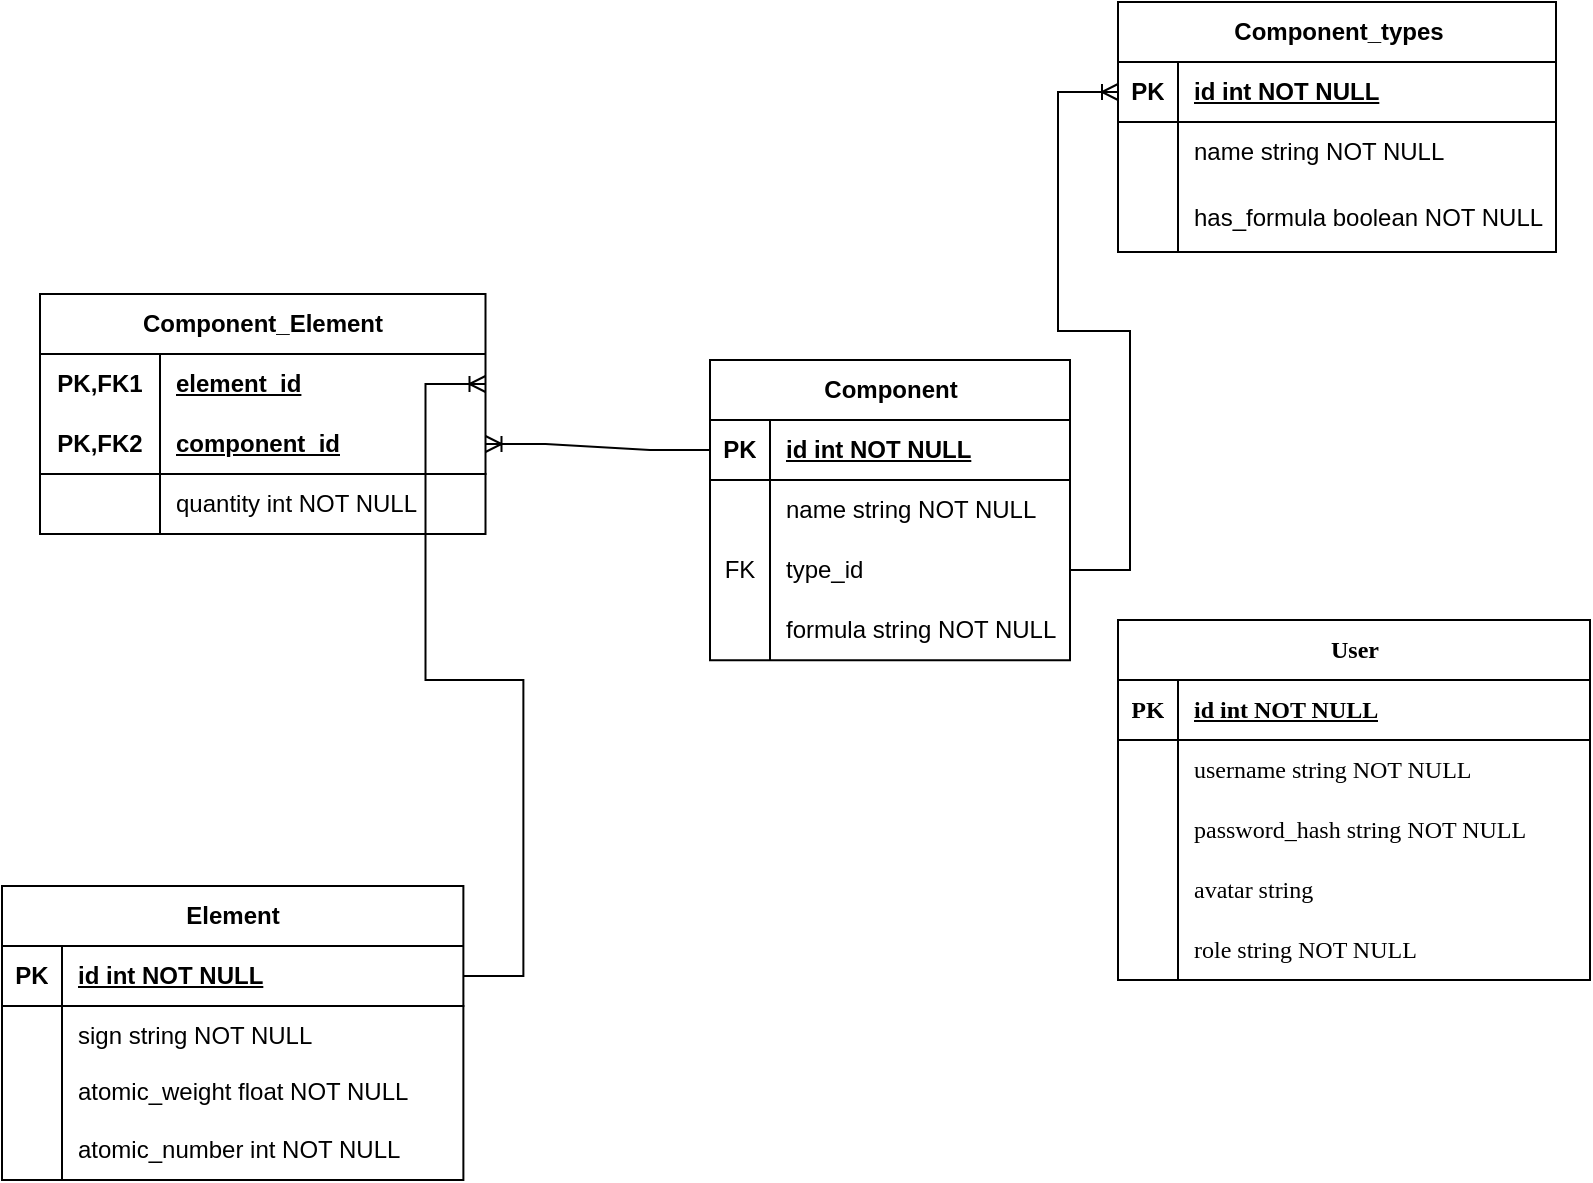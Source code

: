 <mxfile version="24.3.1" type="github">
  <diagram id="R2lEEEUBdFMjLlhIrx00" name="Page-1">
    <mxGraphModel dx="1392" dy="747" grid="0" gridSize="10" guides="1" tooltips="1" connect="1" arrows="1" fold="1" page="1" pageScale="1" pageWidth="850" pageHeight="1100" math="0" shadow="0" extFonts="Permanent Marker^https://fonts.googleapis.com/css?family=Permanent+Marker">
      <root>
        <mxCell id="0" />
        <mxCell id="1" parent="0" />
        <mxCell id="pv7s_VZfFEPmUH7wGFJE-1" value="User" style="shape=table;startSize=30;container=1;collapsible=1;childLayout=tableLayout;fixedRows=1;rowLines=0;fontStyle=1;align=center;resizeLast=1;html=1;fontFamily=Lucida Console;" vertex="1" parent="1">
          <mxGeometry x="569" y="394" width="236.0" height="180" as="geometry" />
        </mxCell>
        <mxCell id="pv7s_VZfFEPmUH7wGFJE-2" value="" style="shape=tableRow;horizontal=0;startSize=0;swimlaneHead=0;swimlaneBody=0;fillColor=none;collapsible=0;dropTarget=0;points=[[0,0.5],[1,0.5]];portConstraint=eastwest;top=0;left=0;right=0;bottom=1;fontFamily=Lucida Console;" vertex="1" parent="pv7s_VZfFEPmUH7wGFJE-1">
          <mxGeometry y="30" width="236.0" height="30" as="geometry" />
        </mxCell>
        <mxCell id="pv7s_VZfFEPmUH7wGFJE-3" value="PK" style="shape=partialRectangle;connectable=0;fillColor=none;top=0;left=0;bottom=0;right=0;fontStyle=1;overflow=hidden;whiteSpace=wrap;html=1;fontFamily=Lucida Console;" vertex="1" parent="pv7s_VZfFEPmUH7wGFJE-2">
          <mxGeometry width="30" height="30" as="geometry">
            <mxRectangle width="30" height="30" as="alternateBounds" />
          </mxGeometry>
        </mxCell>
        <mxCell id="pv7s_VZfFEPmUH7wGFJE-4" value="&lt;font&gt;id int NOT NULL&lt;/font&gt;" style="shape=partialRectangle;connectable=0;fillColor=none;top=0;left=0;bottom=0;right=0;align=left;spacingLeft=6;fontStyle=5;overflow=hidden;whiteSpace=wrap;html=1;fontFamily=Lucida Console;" vertex="1" parent="pv7s_VZfFEPmUH7wGFJE-2">
          <mxGeometry x="30" width="206.0" height="30" as="geometry">
            <mxRectangle width="206.0" height="30" as="alternateBounds" />
          </mxGeometry>
        </mxCell>
        <mxCell id="pv7s_VZfFEPmUH7wGFJE-5" value="" style="shape=tableRow;horizontal=0;startSize=0;swimlaneHead=0;swimlaneBody=0;fillColor=none;collapsible=0;dropTarget=0;points=[[0,0.5],[1,0.5]];portConstraint=eastwest;top=0;left=0;right=0;bottom=0;fontFamily=Lucida Console;" vertex="1" parent="pv7s_VZfFEPmUH7wGFJE-1">
          <mxGeometry y="60" width="236.0" height="30" as="geometry" />
        </mxCell>
        <mxCell id="pv7s_VZfFEPmUH7wGFJE-6" value="" style="shape=partialRectangle;connectable=0;fillColor=none;top=0;left=0;bottom=0;right=0;editable=1;overflow=hidden;whiteSpace=wrap;html=1;fontFamily=Lucida Console;" vertex="1" parent="pv7s_VZfFEPmUH7wGFJE-5">
          <mxGeometry width="30" height="30" as="geometry">
            <mxRectangle width="30" height="30" as="alternateBounds" />
          </mxGeometry>
        </mxCell>
        <mxCell id="pv7s_VZfFEPmUH7wGFJE-7" value="username string NOT NULL" style="shape=partialRectangle;connectable=0;fillColor=none;top=0;left=0;bottom=0;right=0;align=left;spacingLeft=6;overflow=hidden;whiteSpace=wrap;html=1;fontFamily=Lucida Console;" vertex="1" parent="pv7s_VZfFEPmUH7wGFJE-5">
          <mxGeometry x="30" width="206.0" height="30" as="geometry">
            <mxRectangle width="206.0" height="30" as="alternateBounds" />
          </mxGeometry>
        </mxCell>
        <mxCell id="pv7s_VZfFEPmUH7wGFJE-8" value="" style="shape=tableRow;horizontal=0;startSize=0;swimlaneHead=0;swimlaneBody=0;fillColor=none;collapsible=0;dropTarget=0;points=[[0,0.5],[1,0.5]];portConstraint=eastwest;top=0;left=0;right=0;bottom=0;fontFamily=Lucida Console;" vertex="1" parent="pv7s_VZfFEPmUH7wGFJE-1">
          <mxGeometry y="90" width="236.0" height="30" as="geometry" />
        </mxCell>
        <mxCell id="pv7s_VZfFEPmUH7wGFJE-9" value="" style="shape=partialRectangle;connectable=0;fillColor=none;top=0;left=0;bottom=0;right=0;editable=1;overflow=hidden;whiteSpace=wrap;html=1;fontFamily=Lucida Console;" vertex="1" parent="pv7s_VZfFEPmUH7wGFJE-8">
          <mxGeometry width="30" height="30" as="geometry">
            <mxRectangle width="30" height="30" as="alternateBounds" />
          </mxGeometry>
        </mxCell>
        <mxCell id="pv7s_VZfFEPmUH7wGFJE-10" value="password_hash string NOT NULL" style="shape=partialRectangle;connectable=0;fillColor=none;top=0;left=0;bottom=0;right=0;align=left;spacingLeft=6;overflow=hidden;whiteSpace=wrap;html=1;fontFamily=Lucida Console;" vertex="1" parent="pv7s_VZfFEPmUH7wGFJE-8">
          <mxGeometry x="30" width="206.0" height="30" as="geometry">
            <mxRectangle width="206.0" height="30" as="alternateBounds" />
          </mxGeometry>
        </mxCell>
        <mxCell id="pv7s_VZfFEPmUH7wGFJE-11" value="" style="shape=tableRow;horizontal=0;startSize=0;swimlaneHead=0;swimlaneBody=0;fillColor=none;collapsible=0;dropTarget=0;points=[[0,0.5],[1,0.5]];portConstraint=eastwest;top=0;left=0;right=0;bottom=0;fontFamily=Lucida Console;" vertex="1" parent="pv7s_VZfFEPmUH7wGFJE-1">
          <mxGeometry y="120" width="236.0" height="30" as="geometry" />
        </mxCell>
        <mxCell id="pv7s_VZfFEPmUH7wGFJE-12" value="" style="shape=partialRectangle;connectable=0;fillColor=none;top=0;left=0;bottom=0;right=0;editable=1;overflow=hidden;whiteSpace=wrap;html=1;fontFamily=Lucida Console;" vertex="1" parent="pv7s_VZfFEPmUH7wGFJE-11">
          <mxGeometry width="30" height="30" as="geometry">
            <mxRectangle width="30" height="30" as="alternateBounds" />
          </mxGeometry>
        </mxCell>
        <mxCell id="pv7s_VZfFEPmUH7wGFJE-13" value="avatar string" style="shape=partialRectangle;connectable=0;fillColor=none;top=0;left=0;bottom=0;right=0;align=left;spacingLeft=6;overflow=hidden;whiteSpace=wrap;html=1;fontFamily=Lucida Console;" vertex="1" parent="pv7s_VZfFEPmUH7wGFJE-11">
          <mxGeometry x="30" width="206.0" height="30" as="geometry">
            <mxRectangle width="206.0" height="30" as="alternateBounds" />
          </mxGeometry>
        </mxCell>
        <mxCell id="pv7s_VZfFEPmUH7wGFJE-14" value="" style="shape=tableRow;horizontal=0;startSize=0;swimlaneHead=0;swimlaneBody=0;fillColor=none;collapsible=0;dropTarget=0;points=[[0,0.5],[1,0.5]];portConstraint=eastwest;top=0;left=0;right=0;bottom=0;fontFamily=Lucida Console;" vertex="1" parent="pv7s_VZfFEPmUH7wGFJE-1">
          <mxGeometry y="150" width="236.0" height="30" as="geometry" />
        </mxCell>
        <mxCell id="pv7s_VZfFEPmUH7wGFJE-15" value="" style="shape=partialRectangle;connectable=0;fillColor=none;top=0;left=0;bottom=0;right=0;editable=1;overflow=hidden;whiteSpace=wrap;html=1;fontFamily=Lucida Console;" vertex="1" parent="pv7s_VZfFEPmUH7wGFJE-14">
          <mxGeometry width="30" height="30" as="geometry">
            <mxRectangle width="30" height="30" as="alternateBounds" />
          </mxGeometry>
        </mxCell>
        <mxCell id="pv7s_VZfFEPmUH7wGFJE-16" value="role string NOT NULL" style="shape=partialRectangle;connectable=0;fillColor=none;top=0;left=0;bottom=0;right=0;align=left;spacingLeft=6;overflow=hidden;whiteSpace=wrap;html=1;fontFamily=Lucida Console;" vertex="1" parent="pv7s_VZfFEPmUH7wGFJE-14">
          <mxGeometry x="30" width="206.0" height="30" as="geometry">
            <mxRectangle width="206.0" height="30" as="alternateBounds" />
          </mxGeometry>
        </mxCell>
        <mxCell id="pv7s_VZfFEPmUH7wGFJE-17" value="Element" style="shape=table;startSize=30;container=1;collapsible=1;childLayout=tableLayout;fixedRows=1;rowLines=0;fontStyle=1;align=center;resizeLast=1;html=1;" vertex="1" parent="1">
          <mxGeometry x="11" y="527" width="230.69" height="147" as="geometry" />
        </mxCell>
        <mxCell id="pv7s_VZfFEPmUH7wGFJE-18" value="" style="shape=tableRow;horizontal=0;startSize=0;swimlaneHead=0;swimlaneBody=0;fillColor=none;collapsible=0;dropTarget=0;points=[[0,0.5],[1,0.5]];portConstraint=eastwest;top=0;left=0;right=0;bottom=1;" vertex="1" parent="pv7s_VZfFEPmUH7wGFJE-17">
          <mxGeometry y="30" width="230.69" height="30" as="geometry" />
        </mxCell>
        <mxCell id="pv7s_VZfFEPmUH7wGFJE-19" value="PK" style="shape=partialRectangle;connectable=0;fillColor=none;top=0;left=0;bottom=0;right=0;fontStyle=1;overflow=hidden;whiteSpace=wrap;html=1;" vertex="1" parent="pv7s_VZfFEPmUH7wGFJE-18">
          <mxGeometry width="30" height="30" as="geometry">
            <mxRectangle width="30" height="30" as="alternateBounds" />
          </mxGeometry>
        </mxCell>
        <mxCell id="pv7s_VZfFEPmUH7wGFJE-20" value="id int NOT NULL" style="shape=partialRectangle;connectable=0;fillColor=none;top=0;left=0;bottom=0;right=0;align=left;spacingLeft=6;fontStyle=5;overflow=hidden;whiteSpace=wrap;html=1;" vertex="1" parent="pv7s_VZfFEPmUH7wGFJE-18">
          <mxGeometry x="30" width="200.69" height="30" as="geometry">
            <mxRectangle width="200.69" height="30" as="alternateBounds" />
          </mxGeometry>
        </mxCell>
        <mxCell id="pv7s_VZfFEPmUH7wGFJE-21" value="" style="shape=tableRow;horizontal=0;startSize=0;swimlaneHead=0;swimlaneBody=0;fillColor=none;collapsible=0;dropTarget=0;points=[[0,0.5],[1,0.5]];portConstraint=eastwest;top=0;left=0;right=0;bottom=0;" vertex="1" parent="pv7s_VZfFEPmUH7wGFJE-17">
          <mxGeometry y="60" width="230.69" height="29" as="geometry" />
        </mxCell>
        <mxCell id="pv7s_VZfFEPmUH7wGFJE-22" value="" style="shape=partialRectangle;connectable=0;fillColor=none;top=0;left=0;bottom=0;right=0;editable=1;overflow=hidden;whiteSpace=wrap;html=1;" vertex="1" parent="pv7s_VZfFEPmUH7wGFJE-21">
          <mxGeometry width="30" height="29" as="geometry">
            <mxRectangle width="30" height="29" as="alternateBounds" />
          </mxGeometry>
        </mxCell>
        <mxCell id="pv7s_VZfFEPmUH7wGFJE-23" value="sign string NOT NULL" style="shape=partialRectangle;connectable=0;fillColor=none;top=0;left=0;bottom=0;right=0;align=left;spacingLeft=6;overflow=hidden;whiteSpace=wrap;html=1;" vertex="1" parent="pv7s_VZfFEPmUH7wGFJE-21">
          <mxGeometry x="30" width="200.69" height="29" as="geometry">
            <mxRectangle width="200.69" height="29" as="alternateBounds" />
          </mxGeometry>
        </mxCell>
        <mxCell id="pv7s_VZfFEPmUH7wGFJE-24" value="" style="shape=tableRow;horizontal=0;startSize=0;swimlaneHead=0;swimlaneBody=0;fillColor=none;collapsible=0;dropTarget=0;points=[[0,0.5],[1,0.5]];portConstraint=eastwest;top=0;left=0;right=0;bottom=0;" vertex="1" parent="pv7s_VZfFEPmUH7wGFJE-17">
          <mxGeometry y="89" width="230.69" height="28" as="geometry" />
        </mxCell>
        <mxCell id="pv7s_VZfFEPmUH7wGFJE-25" value="" style="shape=partialRectangle;connectable=0;fillColor=none;top=0;left=0;bottom=0;right=0;editable=1;overflow=hidden;whiteSpace=wrap;html=1;" vertex="1" parent="pv7s_VZfFEPmUH7wGFJE-24">
          <mxGeometry width="30" height="28" as="geometry">
            <mxRectangle width="30" height="28" as="alternateBounds" />
          </mxGeometry>
        </mxCell>
        <mxCell id="pv7s_VZfFEPmUH7wGFJE-26" value="atomic_weight float NOT NULL" style="shape=partialRectangle;connectable=0;fillColor=none;top=0;left=0;bottom=0;right=0;align=left;spacingLeft=6;overflow=hidden;whiteSpace=wrap;html=1;" vertex="1" parent="pv7s_VZfFEPmUH7wGFJE-24">
          <mxGeometry x="30" width="200.69" height="28" as="geometry">
            <mxRectangle width="200.69" height="28" as="alternateBounds" />
          </mxGeometry>
        </mxCell>
        <mxCell id="pv7s_VZfFEPmUH7wGFJE-27" value="" style="shape=tableRow;horizontal=0;startSize=0;swimlaneHead=0;swimlaneBody=0;fillColor=none;collapsible=0;dropTarget=0;points=[[0,0.5],[1,0.5]];portConstraint=eastwest;top=0;left=0;right=0;bottom=0;" vertex="1" parent="pv7s_VZfFEPmUH7wGFJE-17">
          <mxGeometry y="117" width="230.69" height="30" as="geometry" />
        </mxCell>
        <mxCell id="pv7s_VZfFEPmUH7wGFJE-28" value="" style="shape=partialRectangle;connectable=0;fillColor=none;top=0;left=0;bottom=0;right=0;editable=1;overflow=hidden;whiteSpace=wrap;html=1;" vertex="1" parent="pv7s_VZfFEPmUH7wGFJE-27">
          <mxGeometry width="30" height="30" as="geometry">
            <mxRectangle width="30" height="30" as="alternateBounds" />
          </mxGeometry>
        </mxCell>
        <mxCell id="pv7s_VZfFEPmUH7wGFJE-29" value="atomic_number int NOT NULL" style="shape=partialRectangle;connectable=0;fillColor=none;top=0;left=0;bottom=0;right=0;align=left;spacingLeft=6;overflow=hidden;whiteSpace=wrap;html=1;" vertex="1" parent="pv7s_VZfFEPmUH7wGFJE-27">
          <mxGeometry x="30" width="200.69" height="30" as="geometry">
            <mxRectangle width="200.69" height="30" as="alternateBounds" />
          </mxGeometry>
        </mxCell>
        <mxCell id="pv7s_VZfFEPmUH7wGFJE-33" value="Component" style="shape=table;startSize=30;container=1;collapsible=1;childLayout=tableLayout;fixedRows=1;rowLines=0;fontStyle=1;align=center;resizeLast=1;html=1;" vertex="1" parent="1">
          <mxGeometry x="365" y="264" width="180" height="150.172" as="geometry" />
        </mxCell>
        <mxCell id="pv7s_VZfFEPmUH7wGFJE-34" value="" style="shape=tableRow;horizontal=0;startSize=0;swimlaneHead=0;swimlaneBody=0;fillColor=none;collapsible=0;dropTarget=0;points=[[0,0.5],[1,0.5]];portConstraint=eastwest;top=0;left=0;right=0;bottom=1;" vertex="1" parent="pv7s_VZfFEPmUH7wGFJE-33">
          <mxGeometry y="30" width="180" height="30" as="geometry" />
        </mxCell>
        <mxCell id="pv7s_VZfFEPmUH7wGFJE-35" value="PK" style="shape=partialRectangle;connectable=0;fillColor=none;top=0;left=0;bottom=0;right=0;fontStyle=1;overflow=hidden;whiteSpace=wrap;html=1;" vertex="1" parent="pv7s_VZfFEPmUH7wGFJE-34">
          <mxGeometry width="30" height="30" as="geometry">
            <mxRectangle width="30" height="30" as="alternateBounds" />
          </mxGeometry>
        </mxCell>
        <mxCell id="pv7s_VZfFEPmUH7wGFJE-36" value="id int NOT NULL" style="shape=partialRectangle;connectable=0;fillColor=none;top=0;left=0;bottom=0;right=0;align=left;spacingLeft=6;fontStyle=5;overflow=hidden;whiteSpace=wrap;html=1;" vertex="1" parent="pv7s_VZfFEPmUH7wGFJE-34">
          <mxGeometry x="30" width="150" height="30" as="geometry">
            <mxRectangle width="150" height="30" as="alternateBounds" />
          </mxGeometry>
        </mxCell>
        <mxCell id="pv7s_VZfFEPmUH7wGFJE-37" value="" style="shape=tableRow;horizontal=0;startSize=0;swimlaneHead=0;swimlaneBody=0;fillColor=none;collapsible=0;dropTarget=0;points=[[0,0.5],[1,0.5]];portConstraint=eastwest;top=0;left=0;right=0;bottom=0;" vertex="1" parent="pv7s_VZfFEPmUH7wGFJE-33">
          <mxGeometry y="60" width="180" height="30" as="geometry" />
        </mxCell>
        <mxCell id="pv7s_VZfFEPmUH7wGFJE-38" value="" style="shape=partialRectangle;connectable=0;fillColor=none;top=0;left=0;bottom=0;right=0;editable=1;overflow=hidden;whiteSpace=wrap;html=1;" vertex="1" parent="pv7s_VZfFEPmUH7wGFJE-37">
          <mxGeometry width="30" height="30" as="geometry">
            <mxRectangle width="30" height="30" as="alternateBounds" />
          </mxGeometry>
        </mxCell>
        <mxCell id="pv7s_VZfFEPmUH7wGFJE-39" value="name string NOT NULL" style="shape=partialRectangle;connectable=0;fillColor=none;top=0;left=0;bottom=0;right=0;align=left;spacingLeft=6;overflow=hidden;whiteSpace=wrap;html=1;" vertex="1" parent="pv7s_VZfFEPmUH7wGFJE-37">
          <mxGeometry x="30" width="150" height="30" as="geometry">
            <mxRectangle width="150" height="30" as="alternateBounds" />
          </mxGeometry>
        </mxCell>
        <mxCell id="pv7s_VZfFEPmUH7wGFJE-40" value="" style="shape=tableRow;horizontal=0;startSize=0;swimlaneHead=0;swimlaneBody=0;fillColor=none;collapsible=0;dropTarget=0;points=[[0,0.5],[1,0.5]];portConstraint=eastwest;top=0;left=0;right=0;bottom=0;" vertex="1" parent="pv7s_VZfFEPmUH7wGFJE-33">
          <mxGeometry y="90" width="180" height="30" as="geometry" />
        </mxCell>
        <mxCell id="pv7s_VZfFEPmUH7wGFJE-41" value="FK" style="shape=partialRectangle;connectable=0;fillColor=none;top=0;left=0;bottom=0;right=0;editable=1;overflow=hidden;whiteSpace=wrap;html=1;" vertex="1" parent="pv7s_VZfFEPmUH7wGFJE-40">
          <mxGeometry width="30" height="30" as="geometry">
            <mxRectangle width="30" height="30" as="alternateBounds" />
          </mxGeometry>
        </mxCell>
        <mxCell id="pv7s_VZfFEPmUH7wGFJE-42" value="type_id " style="shape=partialRectangle;connectable=0;fillColor=none;top=0;left=0;bottom=0;right=0;align=left;spacingLeft=6;overflow=hidden;whiteSpace=wrap;html=1;" vertex="1" parent="pv7s_VZfFEPmUH7wGFJE-40">
          <mxGeometry x="30" width="150" height="30" as="geometry">
            <mxRectangle width="150" height="30" as="alternateBounds" />
          </mxGeometry>
        </mxCell>
        <mxCell id="pv7s_VZfFEPmUH7wGFJE-43" value="" style="shape=tableRow;horizontal=0;startSize=0;swimlaneHead=0;swimlaneBody=0;fillColor=none;collapsible=0;dropTarget=0;points=[[0,0.5],[1,0.5]];portConstraint=eastwest;top=0;left=0;right=0;bottom=0;" vertex="1" parent="pv7s_VZfFEPmUH7wGFJE-33">
          <mxGeometry y="120" width="180" height="30" as="geometry" />
        </mxCell>
        <mxCell id="pv7s_VZfFEPmUH7wGFJE-44" value="" style="shape=partialRectangle;connectable=0;fillColor=none;top=0;left=0;bottom=0;right=0;editable=1;overflow=hidden;whiteSpace=wrap;html=1;" vertex="1" parent="pv7s_VZfFEPmUH7wGFJE-43">
          <mxGeometry width="30" height="30" as="geometry">
            <mxRectangle width="30" height="30" as="alternateBounds" />
          </mxGeometry>
        </mxCell>
        <mxCell id="pv7s_VZfFEPmUH7wGFJE-45" value="formula string NOT NULL" style="shape=partialRectangle;connectable=0;fillColor=none;top=0;left=0;bottom=0;right=0;align=left;spacingLeft=6;overflow=hidden;whiteSpace=wrap;html=1;" vertex="1" parent="pv7s_VZfFEPmUH7wGFJE-43">
          <mxGeometry x="30" width="150" height="30" as="geometry">
            <mxRectangle width="150" height="30" as="alternateBounds" />
          </mxGeometry>
        </mxCell>
        <mxCell id="pv7s_VZfFEPmUH7wGFJE-46" value="Component_types" style="shape=table;startSize=30;container=1;collapsible=1;childLayout=tableLayout;fixedRows=1;rowLines=0;fontStyle=1;align=center;resizeLast=1;html=1;" vertex="1" parent="1">
          <mxGeometry x="569" y="85" width="219" height="125" as="geometry" />
        </mxCell>
        <mxCell id="pv7s_VZfFEPmUH7wGFJE-47" value="" style="shape=tableRow;horizontal=0;startSize=0;swimlaneHead=0;swimlaneBody=0;fillColor=none;collapsible=0;dropTarget=0;points=[[0,0.5],[1,0.5]];portConstraint=eastwest;top=0;left=0;right=0;bottom=1;" vertex="1" parent="pv7s_VZfFEPmUH7wGFJE-46">
          <mxGeometry y="30" width="219" height="30" as="geometry" />
        </mxCell>
        <mxCell id="pv7s_VZfFEPmUH7wGFJE-48" value="PK" style="shape=partialRectangle;connectable=0;fillColor=none;top=0;left=0;bottom=0;right=0;fontStyle=1;overflow=hidden;whiteSpace=wrap;html=1;" vertex="1" parent="pv7s_VZfFEPmUH7wGFJE-47">
          <mxGeometry width="30" height="30" as="geometry">
            <mxRectangle width="30" height="30" as="alternateBounds" />
          </mxGeometry>
        </mxCell>
        <mxCell id="pv7s_VZfFEPmUH7wGFJE-49" value="id int NOT NULL" style="shape=partialRectangle;connectable=0;fillColor=none;top=0;left=0;bottom=0;right=0;align=left;spacingLeft=6;fontStyle=5;overflow=hidden;whiteSpace=wrap;html=1;" vertex="1" parent="pv7s_VZfFEPmUH7wGFJE-47">
          <mxGeometry x="30" width="189" height="30" as="geometry">
            <mxRectangle width="189" height="30" as="alternateBounds" />
          </mxGeometry>
        </mxCell>
        <mxCell id="pv7s_VZfFEPmUH7wGFJE-50" value="" style="shape=tableRow;horizontal=0;startSize=0;swimlaneHead=0;swimlaneBody=0;fillColor=none;collapsible=0;dropTarget=0;points=[[0,0.5],[1,0.5]];portConstraint=eastwest;top=0;left=0;right=0;bottom=0;" vertex="1" parent="pv7s_VZfFEPmUH7wGFJE-46">
          <mxGeometry y="60" width="219" height="30" as="geometry" />
        </mxCell>
        <mxCell id="pv7s_VZfFEPmUH7wGFJE-51" value="" style="shape=partialRectangle;connectable=0;fillColor=none;top=0;left=0;bottom=0;right=0;editable=1;overflow=hidden;whiteSpace=wrap;html=1;" vertex="1" parent="pv7s_VZfFEPmUH7wGFJE-50">
          <mxGeometry width="30" height="30" as="geometry">
            <mxRectangle width="30" height="30" as="alternateBounds" />
          </mxGeometry>
        </mxCell>
        <mxCell id="pv7s_VZfFEPmUH7wGFJE-52" value="name string NOT NULL" style="shape=partialRectangle;connectable=0;fillColor=none;top=0;left=0;bottom=0;right=0;align=left;spacingLeft=6;overflow=hidden;whiteSpace=wrap;html=1;" vertex="1" parent="pv7s_VZfFEPmUH7wGFJE-50">
          <mxGeometry x="30" width="189" height="30" as="geometry">
            <mxRectangle width="189" height="30" as="alternateBounds" />
          </mxGeometry>
        </mxCell>
        <mxCell id="pv7s_VZfFEPmUH7wGFJE-53" value="" style="shape=tableRow;horizontal=0;startSize=0;swimlaneHead=0;swimlaneBody=0;fillColor=none;collapsible=0;dropTarget=0;points=[[0,0.5],[1,0.5]];portConstraint=eastwest;top=0;left=0;right=0;bottom=0;" vertex="1" parent="pv7s_VZfFEPmUH7wGFJE-46">
          <mxGeometry y="90" width="219" height="35" as="geometry" />
        </mxCell>
        <mxCell id="pv7s_VZfFEPmUH7wGFJE-54" value="" style="shape=partialRectangle;connectable=0;fillColor=none;top=0;left=0;bottom=0;right=0;editable=1;overflow=hidden;whiteSpace=wrap;html=1;" vertex="1" parent="pv7s_VZfFEPmUH7wGFJE-53">
          <mxGeometry width="30" height="35" as="geometry">
            <mxRectangle width="30" height="35" as="alternateBounds" />
          </mxGeometry>
        </mxCell>
        <mxCell id="pv7s_VZfFEPmUH7wGFJE-55" value="has_formula boolean NOT NULL" style="shape=partialRectangle;connectable=0;fillColor=none;top=0;left=0;bottom=0;right=0;align=left;spacingLeft=6;overflow=hidden;whiteSpace=wrap;html=1;" vertex="1" parent="pv7s_VZfFEPmUH7wGFJE-53">
          <mxGeometry x="30" width="189" height="35" as="geometry">
            <mxRectangle width="189" height="35" as="alternateBounds" />
          </mxGeometry>
        </mxCell>
        <mxCell id="pv7s_VZfFEPmUH7wGFJE-92" value="" style="edgeStyle=entityRelationEdgeStyle;fontSize=12;html=1;endArrow=ERoneToMany;rounded=0;exitX=1;exitY=0.5;exitDx=0;exitDy=0;entryX=0;entryY=0.5;entryDx=0;entryDy=0;" edge="1" parent="1" source="pv7s_VZfFEPmUH7wGFJE-40" target="pv7s_VZfFEPmUH7wGFJE-47">
          <mxGeometry width="100" height="100" relative="1" as="geometry">
            <mxPoint x="500" y="143" as="sourcePoint" />
            <mxPoint x="600" y="43" as="targetPoint" />
          </mxGeometry>
        </mxCell>
        <mxCell id="pv7s_VZfFEPmUH7wGFJE-109" value="Component_Element" style="shape=table;startSize=30;container=1;collapsible=1;childLayout=tableLayout;fixedRows=1;rowLines=0;fontStyle=1;align=center;resizeLast=1;html=1;whiteSpace=wrap;" vertex="1" parent="1">
          <mxGeometry x="30" y="231" width="222.75" height="120" as="geometry" />
        </mxCell>
        <mxCell id="pv7s_VZfFEPmUH7wGFJE-110" value="" style="shape=tableRow;horizontal=0;startSize=0;swimlaneHead=0;swimlaneBody=0;fillColor=none;collapsible=0;dropTarget=0;points=[[0,0.5],[1,0.5]];portConstraint=eastwest;top=0;left=0;right=0;bottom=0;html=1;" vertex="1" parent="pv7s_VZfFEPmUH7wGFJE-109">
          <mxGeometry y="30" width="222.75" height="30" as="geometry" />
        </mxCell>
        <mxCell id="pv7s_VZfFEPmUH7wGFJE-111" value="PK,FK1" style="shape=partialRectangle;connectable=0;fillColor=none;top=0;left=0;bottom=0;right=0;fontStyle=1;overflow=hidden;html=1;whiteSpace=wrap;" vertex="1" parent="pv7s_VZfFEPmUH7wGFJE-110">
          <mxGeometry width="60" height="30" as="geometry">
            <mxRectangle width="60" height="30" as="alternateBounds" />
          </mxGeometry>
        </mxCell>
        <mxCell id="pv7s_VZfFEPmUH7wGFJE-112" value="element_id" style="shape=partialRectangle;connectable=0;fillColor=none;top=0;left=0;bottom=0;right=0;align=left;spacingLeft=6;fontStyle=5;overflow=hidden;html=1;whiteSpace=wrap;" vertex="1" parent="pv7s_VZfFEPmUH7wGFJE-110">
          <mxGeometry x="60" width="162.75" height="30" as="geometry">
            <mxRectangle width="162.75" height="30" as="alternateBounds" />
          </mxGeometry>
        </mxCell>
        <mxCell id="pv7s_VZfFEPmUH7wGFJE-113" value="" style="shape=tableRow;horizontal=0;startSize=0;swimlaneHead=0;swimlaneBody=0;fillColor=none;collapsible=0;dropTarget=0;points=[[0,0.5],[1,0.5]];portConstraint=eastwest;top=0;left=0;right=0;bottom=1;html=1;" vertex="1" parent="pv7s_VZfFEPmUH7wGFJE-109">
          <mxGeometry y="60" width="222.75" height="30" as="geometry" />
        </mxCell>
        <mxCell id="pv7s_VZfFEPmUH7wGFJE-114" value="PK,FK2" style="shape=partialRectangle;connectable=0;fillColor=none;top=0;left=0;bottom=0;right=0;fontStyle=1;overflow=hidden;html=1;whiteSpace=wrap;" vertex="1" parent="pv7s_VZfFEPmUH7wGFJE-113">
          <mxGeometry width="60" height="30" as="geometry">
            <mxRectangle width="60" height="30" as="alternateBounds" />
          </mxGeometry>
        </mxCell>
        <mxCell id="pv7s_VZfFEPmUH7wGFJE-115" value="component_id" style="shape=partialRectangle;connectable=0;fillColor=none;top=0;left=0;bottom=0;right=0;align=left;spacingLeft=6;fontStyle=5;overflow=hidden;html=1;whiteSpace=wrap;" vertex="1" parent="pv7s_VZfFEPmUH7wGFJE-113">
          <mxGeometry x="60" width="162.75" height="30" as="geometry">
            <mxRectangle width="162.75" height="30" as="alternateBounds" />
          </mxGeometry>
        </mxCell>
        <mxCell id="pv7s_VZfFEPmUH7wGFJE-116" value="" style="shape=tableRow;horizontal=0;startSize=0;swimlaneHead=0;swimlaneBody=0;fillColor=none;collapsible=0;dropTarget=0;points=[[0,0.5],[1,0.5]];portConstraint=eastwest;top=0;left=0;right=0;bottom=0;html=1;" vertex="1" parent="pv7s_VZfFEPmUH7wGFJE-109">
          <mxGeometry y="90" width="222.75" height="30" as="geometry" />
        </mxCell>
        <mxCell id="pv7s_VZfFEPmUH7wGFJE-117" value="" style="shape=partialRectangle;connectable=0;fillColor=none;top=0;left=0;bottom=0;right=0;editable=1;overflow=hidden;html=1;whiteSpace=wrap;" vertex="1" parent="pv7s_VZfFEPmUH7wGFJE-116">
          <mxGeometry width="60" height="30" as="geometry">
            <mxRectangle width="60" height="30" as="alternateBounds" />
          </mxGeometry>
        </mxCell>
        <mxCell id="pv7s_VZfFEPmUH7wGFJE-118" value="quantity int NOT NULL" style="shape=partialRectangle;connectable=0;fillColor=none;top=0;left=0;bottom=0;right=0;align=left;spacingLeft=6;overflow=hidden;html=1;whiteSpace=wrap;" vertex="1" parent="pv7s_VZfFEPmUH7wGFJE-116">
          <mxGeometry x="60" width="162.75" height="30" as="geometry">
            <mxRectangle width="162.75" height="30" as="alternateBounds" />
          </mxGeometry>
        </mxCell>
        <mxCell id="pv7s_VZfFEPmUH7wGFJE-125" value="" style="edgeStyle=entityRelationEdgeStyle;fontSize=12;html=1;endArrow=ERoneToMany;rounded=0;exitX=0;exitY=0.5;exitDx=0;exitDy=0;entryX=1;entryY=0.5;entryDx=0;entryDy=0;" edge="1" parent="1" source="pv7s_VZfFEPmUH7wGFJE-34" target="pv7s_VZfFEPmUH7wGFJE-113">
          <mxGeometry width="100" height="100" relative="1" as="geometry">
            <mxPoint x="373" y="478" as="sourcePoint" />
            <mxPoint x="473" y="378" as="targetPoint" />
          </mxGeometry>
        </mxCell>
        <mxCell id="pv7s_VZfFEPmUH7wGFJE-126" value="" style="edgeStyle=entityRelationEdgeStyle;fontSize=12;html=1;endArrow=ERoneToMany;rounded=0;exitX=1;exitY=0.5;exitDx=0;exitDy=0;entryX=1;entryY=0.5;entryDx=0;entryDy=0;" edge="1" parent="1" source="pv7s_VZfFEPmUH7wGFJE-18" target="pv7s_VZfFEPmUH7wGFJE-110">
          <mxGeometry width="100" height="100" relative="1" as="geometry">
            <mxPoint x="338" y="195" as="sourcePoint" />
            <mxPoint x="438" y="95" as="targetPoint" />
          </mxGeometry>
        </mxCell>
      </root>
    </mxGraphModel>
  </diagram>
</mxfile>
